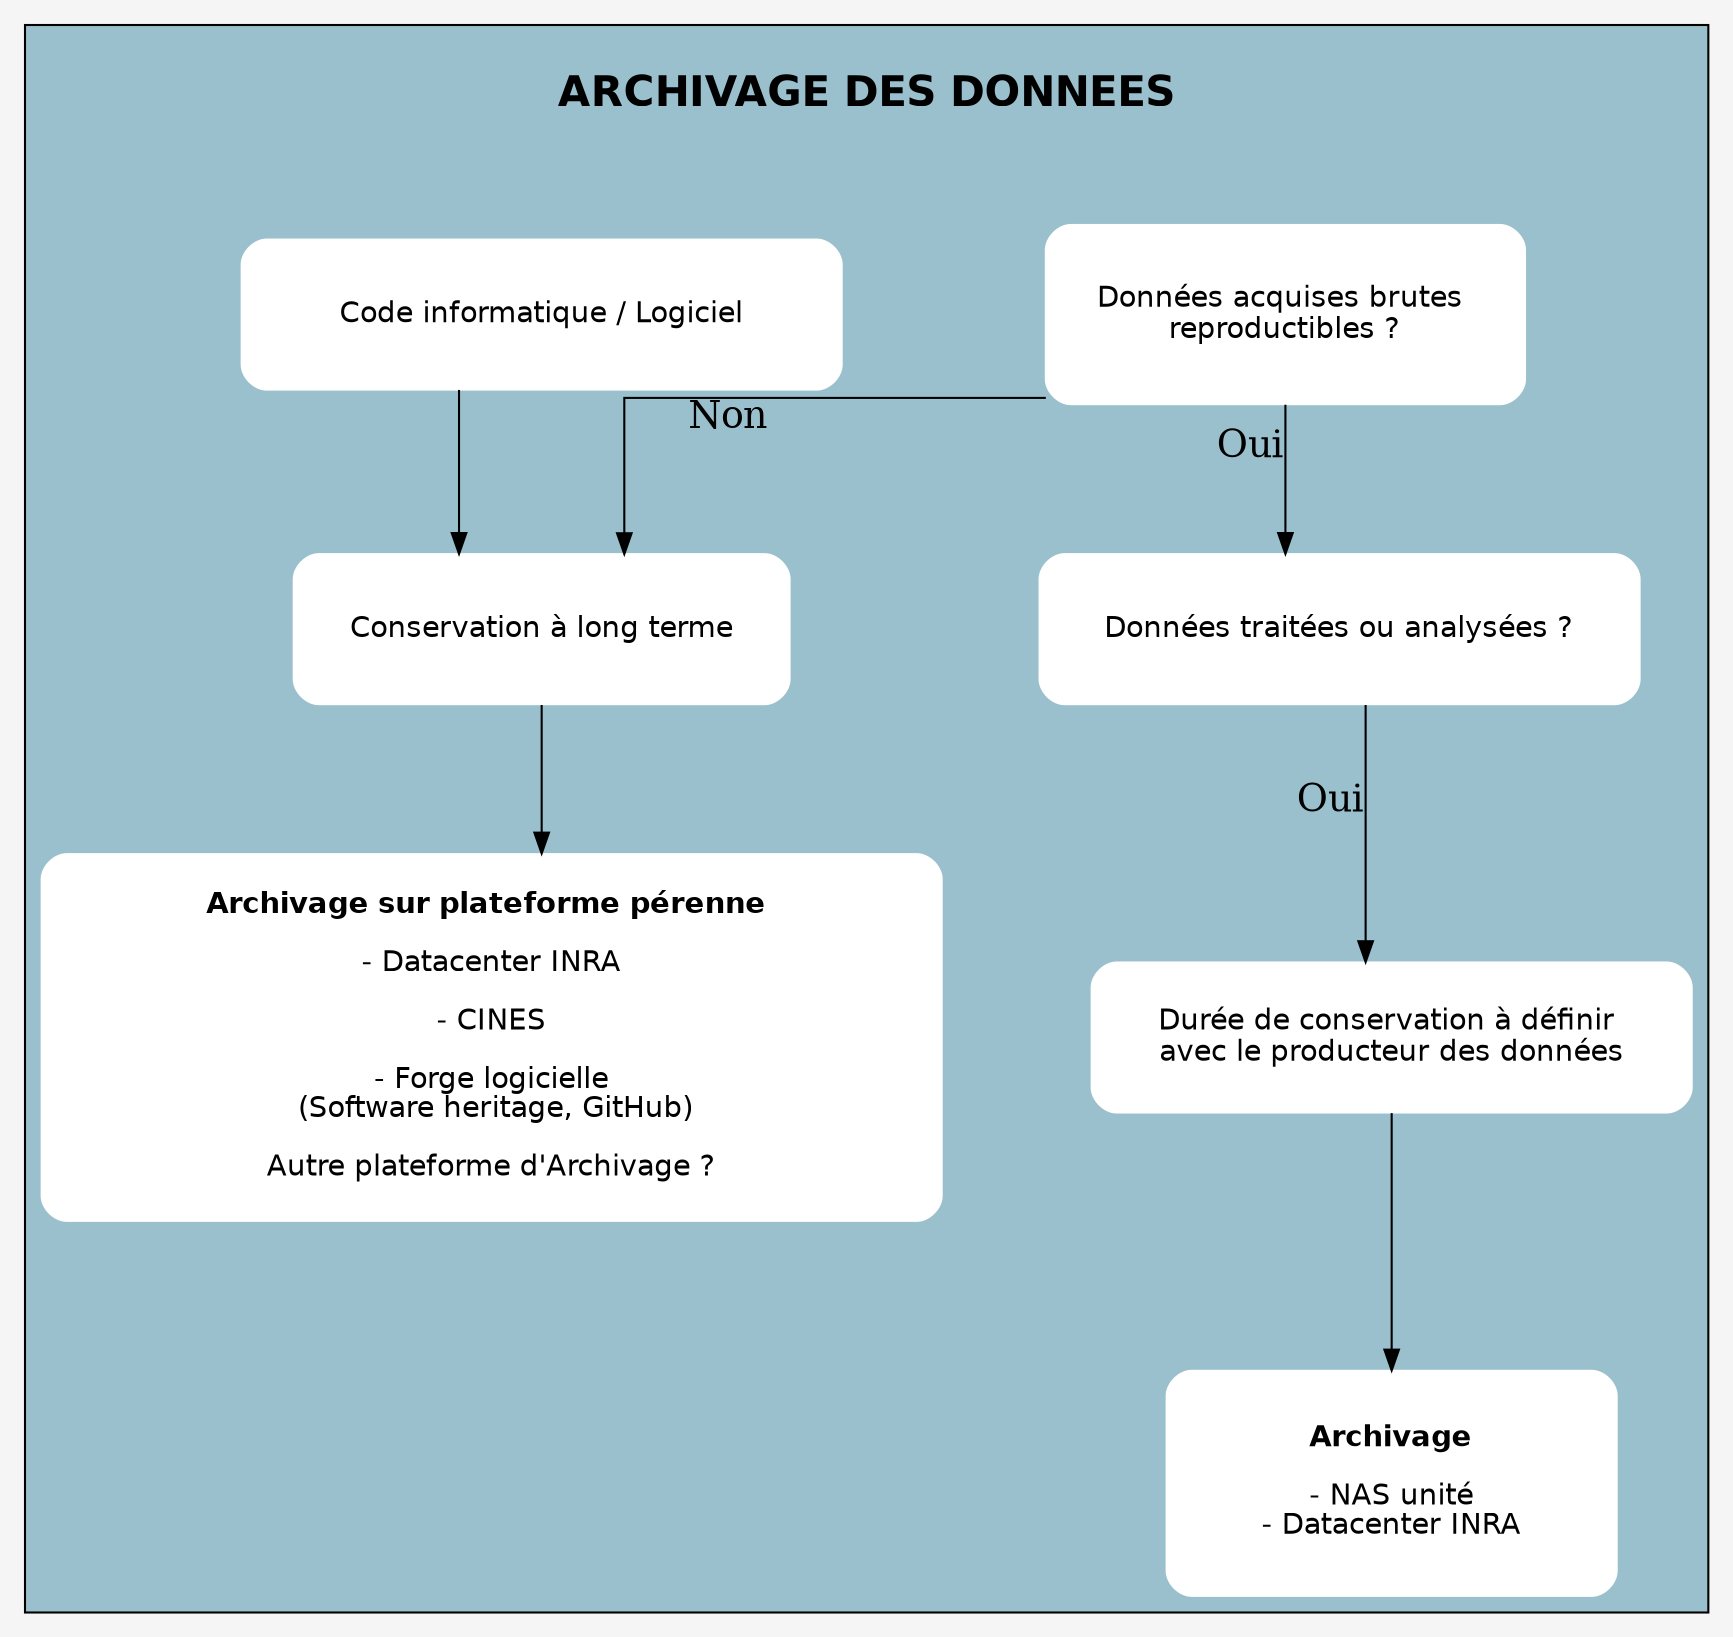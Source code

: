 digraph flux {
	compound=true;
	labeljust = m;
	fontname = "Helvetica";

	graph [
  		splines=ortho;
		bgcolor= whitesmoke;
		rankdir = TB;
		nodesep=1;
		ranksep=1;
	]
	node [
		fontname = Helvetica
		shape = box
		style = "rounded,filled"
		color = white
	]
	edge [
		fontsize = "8"
	]

	// ARCHIVAGE
    subgraph cluster_archive {
        label = < <B><FONT POINT-SIZE="20"> <BR/> ARCHIVAGE DES DONNEES <BR/><BR/> </FONT></B> >;
		labeljust = c;
		bgcolor= lightblue3

		donnees_6 [
			label = "Données acquises brutes \n reproductibles ? "
			width=3.2
			height=1.2
		]
		donnees_7 [
			label = "Données traitées ou analysées ?"
			width=4
			height=1
		]
		donnees_8 [
			label = "Conservation à long terme"
			width=3.3
			height=1
		]
		donnees_9 [
			label = "Durée de conservation à définir \navec le producteur des données"
			width=4
			height=1
		]
		donnees_10 [
			label = < <B> <BR/> Archivage sur plateforme pérenne </B> <BR/><BR/> - Datacenter INRA <BR/><BR/> - CINES <BR/><BR/> - Forge logicielle <BR/> (Software heritage, GitHub)<BR/><BR/> Autre plateforme d'Archivage ? <BR/> >
			width=6
			height=2
		]
		donnees_11 [
			label = < <B> Archivage </B> <BR/><BR/> - NAS unité <BR/> - Datacenter INRA >
			width=3
			height=1.5
		]
		donnees_12 [
			label = "Code informatique / Logiciel"
			width=4
			height=1
		]

		donnees_6 -> donnees_8 [xlabel="Non", fontsize="18"];
		donnees_6 -> donnees_7 [xlabel="Oui",fontsize="18" ];
		donnees_7 -> donnees_9 [xlabel="Oui", fontsize="18"];
		donnees_12 -> donnees_8;
		donnees_8 -> donnees_10;
		donnees_9 -> donnees_11;
    }
}
